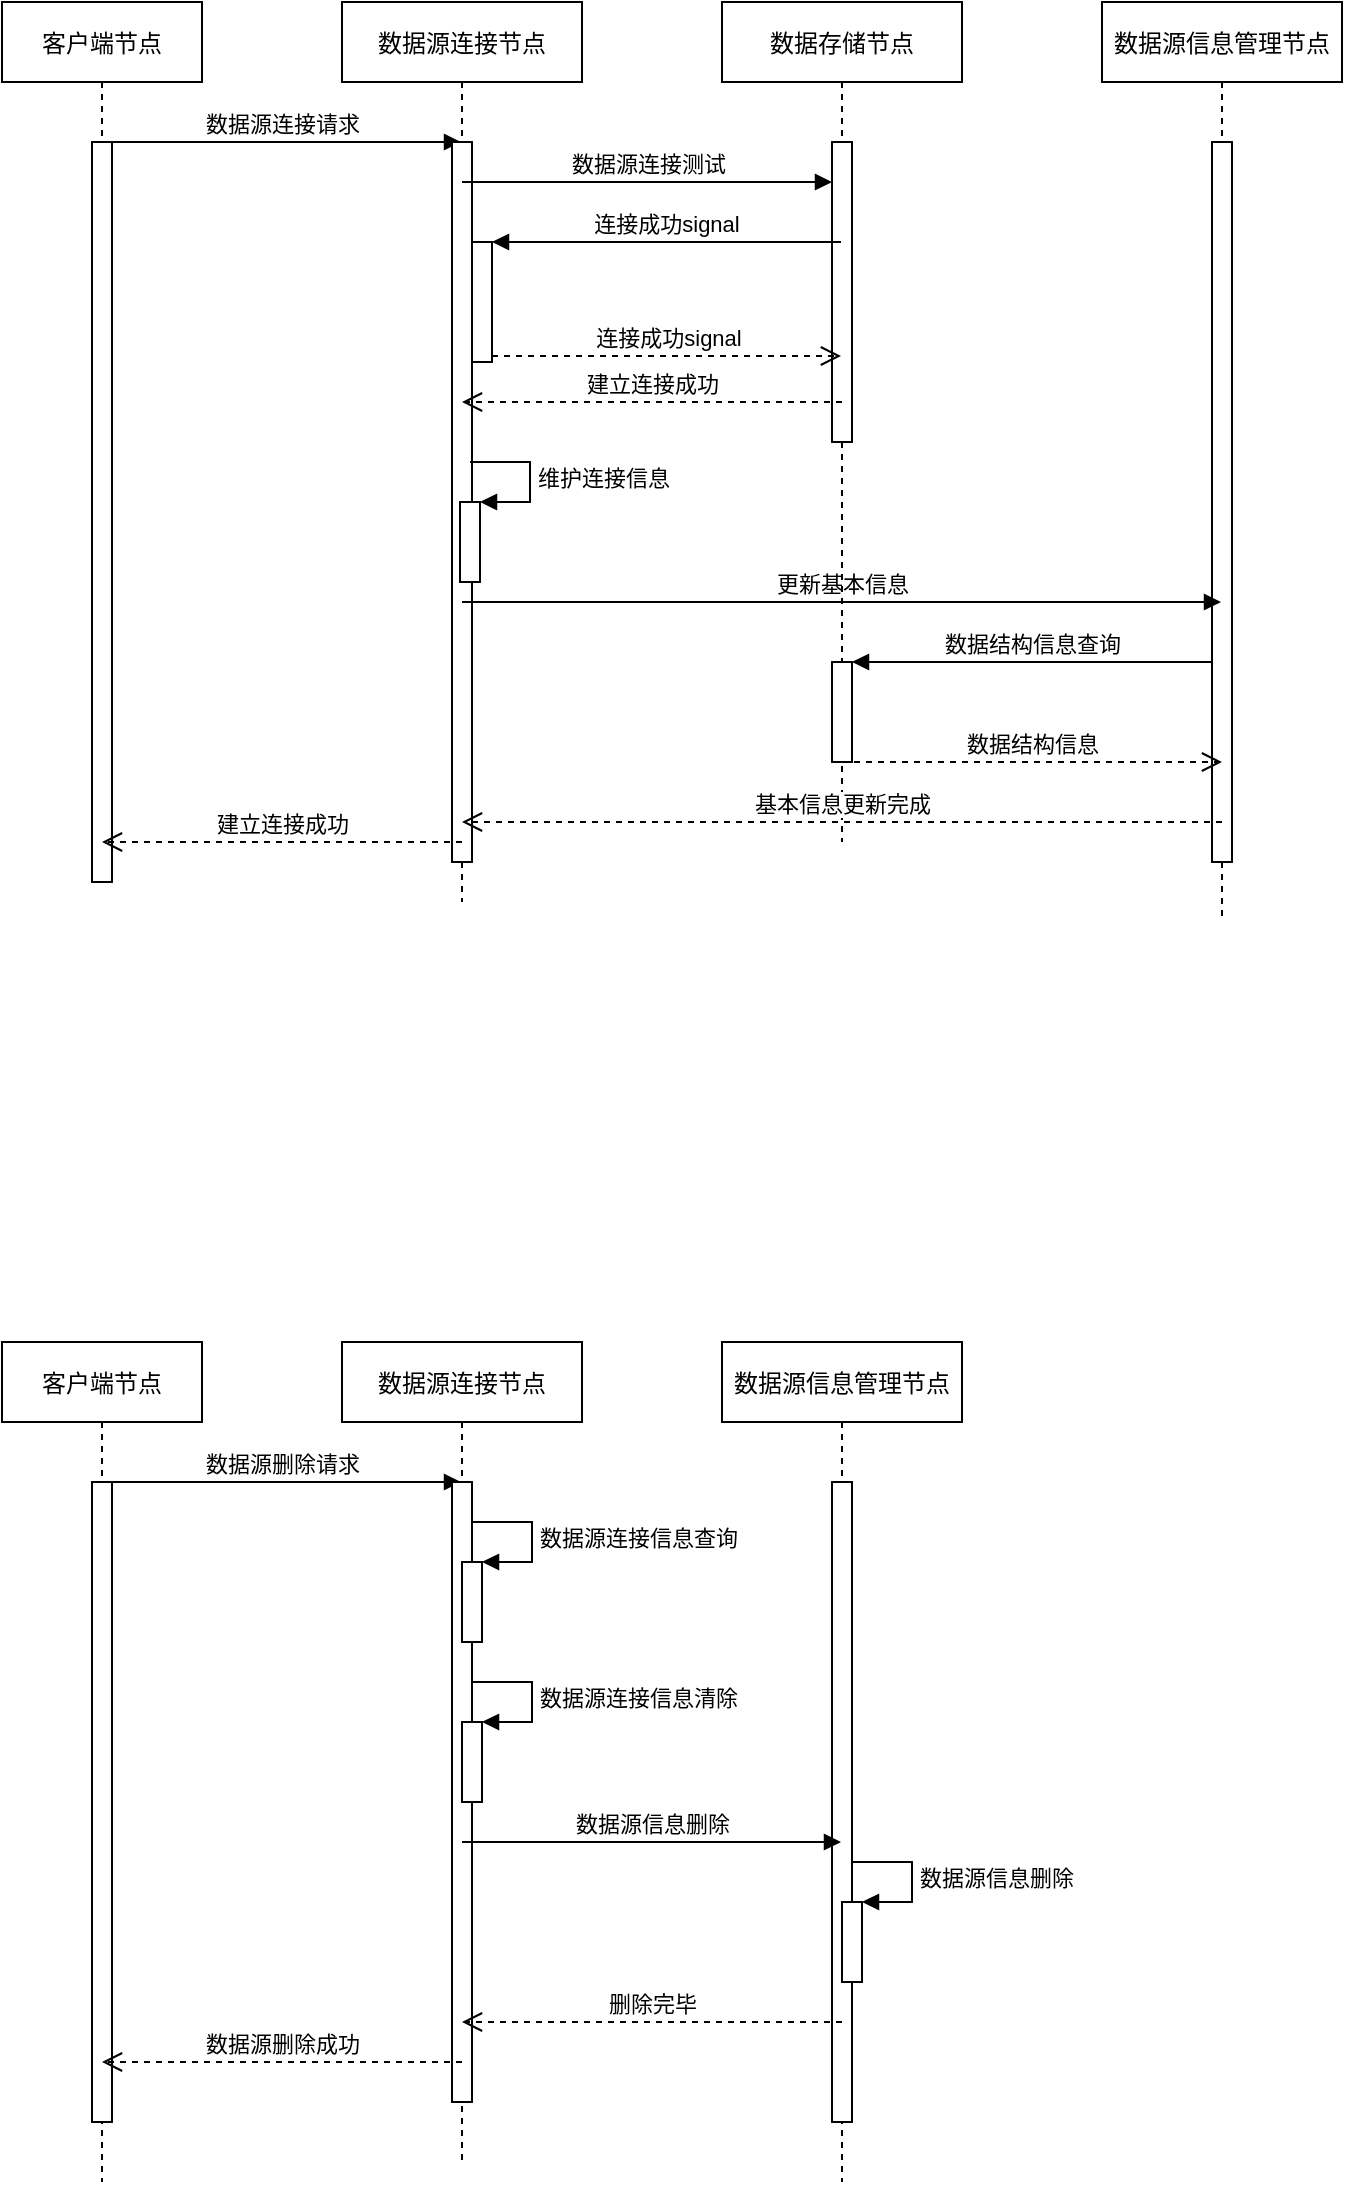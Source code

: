 <mxfile version="20.0.1" type="github">
  <diagram id="kgpKYQtTHZ0yAKxKKP6v" name="Page-1">
    <mxGraphModel dx="2130" dy="818" grid="1" gridSize="10" guides="1" tooltips="1" connect="1" arrows="1" fold="1" page="1" pageScale="1" pageWidth="850" pageHeight="1100" math="0" shadow="0">
      <root>
        <mxCell id="0" />
        <mxCell id="1" parent="0" />
        <mxCell id="3nuBFxr9cyL0pnOWT2aG-1" value="客户端节点" style="shape=umlLifeline;perimeter=lifelinePerimeter;container=1;collapsible=0;recursiveResize=0;rounded=0;shadow=0;strokeWidth=1;" parent="1" vertex="1">
          <mxGeometry x="120" y="80" width="100" height="440" as="geometry" />
        </mxCell>
        <mxCell id="3nuBFxr9cyL0pnOWT2aG-2" value="" style="points=[];perimeter=orthogonalPerimeter;rounded=0;shadow=0;strokeWidth=1;" parent="3nuBFxr9cyL0pnOWT2aG-1" vertex="1">
          <mxGeometry x="45" y="70" width="10" height="370" as="geometry" />
        </mxCell>
        <mxCell id="ng7PeLx7jzqzYdX6bXoY-5" value="数据源连接请求" style="html=1;verticalAlign=bottom;endArrow=block;rounded=0;" edge="1" parent="3nuBFxr9cyL0pnOWT2aG-1" target="ng7PeLx7jzqzYdX6bXoY-3">
          <mxGeometry width="80" relative="1" as="geometry">
            <mxPoint x="50" y="70" as="sourcePoint" />
            <mxPoint x="130" y="70" as="targetPoint" />
          </mxGeometry>
        </mxCell>
        <mxCell id="ng7PeLx7jzqzYdX6bXoY-1" value="数据源信息管理节点" style="shape=umlLifeline;perimeter=lifelinePerimeter;container=1;collapsible=0;recursiveResize=0;rounded=0;shadow=0;strokeWidth=1;" vertex="1" parent="1">
          <mxGeometry x="670" y="80" width="120" height="460" as="geometry" />
        </mxCell>
        <mxCell id="ng7PeLx7jzqzYdX6bXoY-2" value="" style="points=[];perimeter=orthogonalPerimeter;rounded=0;shadow=0;strokeWidth=1;" vertex="1" parent="ng7PeLx7jzqzYdX6bXoY-1">
          <mxGeometry x="55" y="70" width="10" height="360" as="geometry" />
        </mxCell>
        <mxCell id="ng7PeLx7jzqzYdX6bXoY-3" value="数据源连接节点" style="shape=umlLifeline;perimeter=lifelinePerimeter;container=1;collapsible=0;recursiveResize=0;rounded=0;shadow=0;strokeWidth=1;" vertex="1" parent="1">
          <mxGeometry x="290" y="80" width="120" height="450" as="geometry" />
        </mxCell>
        <mxCell id="ng7PeLx7jzqzYdX6bXoY-4" value="" style="points=[];perimeter=orthogonalPerimeter;rounded=0;shadow=0;strokeWidth=1;" vertex="1" parent="ng7PeLx7jzqzYdX6bXoY-3">
          <mxGeometry x="55" y="70" width="10" height="360" as="geometry" />
        </mxCell>
        <mxCell id="ng7PeLx7jzqzYdX6bXoY-8" value="数据源连接测试" style="html=1;verticalAlign=bottom;endArrow=block;rounded=0;" edge="1" parent="ng7PeLx7jzqzYdX6bXoY-3" target="ng7PeLx7jzqzYdX6bXoY-7">
          <mxGeometry width="80" relative="1" as="geometry">
            <mxPoint x="60" y="90" as="sourcePoint" />
            <mxPoint x="140" y="90" as="targetPoint" />
          </mxGeometry>
        </mxCell>
        <mxCell id="ng7PeLx7jzqzYdX6bXoY-11" value="" style="html=1;points=[];perimeter=orthogonalPerimeter;" vertex="1" parent="ng7PeLx7jzqzYdX6bXoY-3">
          <mxGeometry x="65" y="120" width="10" height="60" as="geometry" />
        </mxCell>
        <mxCell id="ng7PeLx7jzqzYdX6bXoY-15" value="" style="html=1;points=[];perimeter=orthogonalPerimeter;" vertex="1" parent="ng7PeLx7jzqzYdX6bXoY-3">
          <mxGeometry x="59" y="250" width="10" height="40" as="geometry" />
        </mxCell>
        <mxCell id="ng7PeLx7jzqzYdX6bXoY-16" value="维护连接信息" style="edgeStyle=orthogonalEdgeStyle;html=1;align=left;spacingLeft=2;endArrow=block;rounded=0;entryX=1;entryY=0;" edge="1" target="ng7PeLx7jzqzYdX6bXoY-15" parent="ng7PeLx7jzqzYdX6bXoY-3">
          <mxGeometry relative="1" as="geometry">
            <mxPoint x="64" y="230" as="sourcePoint" />
            <Array as="points">
              <mxPoint x="94" y="230" />
            </Array>
          </mxGeometry>
        </mxCell>
        <mxCell id="ng7PeLx7jzqzYdX6bXoY-17" value="更新基本信息" style="html=1;verticalAlign=bottom;endArrow=block;rounded=0;" edge="1" parent="ng7PeLx7jzqzYdX6bXoY-3" target="ng7PeLx7jzqzYdX6bXoY-1">
          <mxGeometry width="80" relative="1" as="geometry">
            <mxPoint x="60" y="300" as="sourcePoint" />
            <mxPoint x="140" y="300" as="targetPoint" />
          </mxGeometry>
        </mxCell>
        <mxCell id="ng7PeLx7jzqzYdX6bXoY-6" value="数据存储节点" style="shape=umlLifeline;perimeter=lifelinePerimeter;container=1;collapsible=0;recursiveResize=0;rounded=0;shadow=0;strokeWidth=1;" vertex="1" parent="1">
          <mxGeometry x="480" y="80" width="120" height="420" as="geometry" />
        </mxCell>
        <mxCell id="ng7PeLx7jzqzYdX6bXoY-7" value="" style="points=[];perimeter=orthogonalPerimeter;rounded=0;shadow=0;strokeWidth=1;" vertex="1" parent="ng7PeLx7jzqzYdX6bXoY-6">
          <mxGeometry x="55" y="70" width="10" height="150" as="geometry" />
        </mxCell>
        <mxCell id="ng7PeLx7jzqzYdX6bXoY-18" value="" style="html=1;points=[];perimeter=orthogonalPerimeter;" vertex="1" parent="ng7PeLx7jzqzYdX6bXoY-6">
          <mxGeometry x="55" y="330" width="10" height="50" as="geometry" />
        </mxCell>
        <mxCell id="ng7PeLx7jzqzYdX6bXoY-12" value="连接成功signal" style="html=1;verticalAlign=bottom;endArrow=block;entryX=1;entryY=0;rounded=0;" edge="1" target="ng7PeLx7jzqzYdX6bXoY-11" parent="1" source="ng7PeLx7jzqzYdX6bXoY-6">
          <mxGeometry relative="1" as="geometry">
            <mxPoint x="425" y="200" as="sourcePoint" />
          </mxGeometry>
        </mxCell>
        <mxCell id="ng7PeLx7jzqzYdX6bXoY-13" value="连接成功signal" style="html=1;verticalAlign=bottom;endArrow=open;dashed=1;endSize=8;exitX=1;exitY=0.95;rounded=0;" edge="1" source="ng7PeLx7jzqzYdX6bXoY-11" parent="1" target="ng7PeLx7jzqzYdX6bXoY-6">
          <mxGeometry relative="1" as="geometry">
            <mxPoint x="425" y="257" as="targetPoint" />
          </mxGeometry>
        </mxCell>
        <mxCell id="ng7PeLx7jzqzYdX6bXoY-14" value="建立连接成功" style="html=1;verticalAlign=bottom;endArrow=open;dashed=1;endSize=8;rounded=0;" edge="1" parent="1">
          <mxGeometry relative="1" as="geometry">
            <mxPoint x="540" y="280" as="sourcePoint" />
            <mxPoint x="350" y="280" as="targetPoint" />
          </mxGeometry>
        </mxCell>
        <mxCell id="ng7PeLx7jzqzYdX6bXoY-19" value="数据结构信息查询" style="html=1;verticalAlign=bottom;endArrow=block;rounded=0;" edge="1" parent="1" source="ng7PeLx7jzqzYdX6bXoY-2" target="ng7PeLx7jzqzYdX6bXoY-18">
          <mxGeometry width="80" relative="1" as="geometry">
            <mxPoint x="610" y="410" as="sourcePoint" />
            <mxPoint x="690" y="410" as="targetPoint" />
          </mxGeometry>
        </mxCell>
        <mxCell id="ng7PeLx7jzqzYdX6bXoY-20" value="数据结构信息" style="html=1;verticalAlign=bottom;endArrow=open;dashed=1;endSize=8;rounded=0;" edge="1" parent="1" source="ng7PeLx7jzqzYdX6bXoY-6">
          <mxGeometry relative="1" as="geometry">
            <mxPoint x="670" y="450" as="sourcePoint" />
            <mxPoint x="730" y="460" as="targetPoint" />
          </mxGeometry>
        </mxCell>
        <mxCell id="ng7PeLx7jzqzYdX6bXoY-21" value="基本信息更新完成" style="html=1;verticalAlign=bottom;endArrow=open;dashed=1;endSize=8;rounded=0;" edge="1" parent="1">
          <mxGeometry relative="1" as="geometry">
            <mxPoint x="730" y="490" as="sourcePoint" />
            <mxPoint x="350" y="490" as="targetPoint" />
          </mxGeometry>
        </mxCell>
        <mxCell id="ng7PeLx7jzqzYdX6bXoY-22" value="建立连接成功" style="html=1;verticalAlign=bottom;endArrow=open;dashed=1;endSize=8;rounded=0;" edge="1" parent="1" target="3nuBFxr9cyL0pnOWT2aG-1">
          <mxGeometry relative="1" as="geometry">
            <mxPoint x="350" y="500" as="sourcePoint" />
            <mxPoint x="270" y="500" as="targetPoint" />
          </mxGeometry>
        </mxCell>
        <mxCell id="ng7PeLx7jzqzYdX6bXoY-23" value="客户端节点" style="shape=umlLifeline;perimeter=lifelinePerimeter;container=1;collapsible=0;recursiveResize=0;rounded=0;shadow=0;strokeWidth=1;" vertex="1" parent="1">
          <mxGeometry x="120" y="750" width="100" height="420" as="geometry" />
        </mxCell>
        <mxCell id="ng7PeLx7jzqzYdX6bXoY-24" value="" style="points=[];perimeter=orthogonalPerimeter;rounded=0;shadow=0;strokeWidth=1;" vertex="1" parent="ng7PeLx7jzqzYdX6bXoY-23">
          <mxGeometry x="45" y="70" width="10" height="320" as="geometry" />
        </mxCell>
        <mxCell id="ng7PeLx7jzqzYdX6bXoY-25" value="数据源删除请求" style="html=1;verticalAlign=bottom;endArrow=block;rounded=0;" edge="1" parent="ng7PeLx7jzqzYdX6bXoY-23" target="ng7PeLx7jzqzYdX6bXoY-28">
          <mxGeometry width="80" relative="1" as="geometry">
            <mxPoint x="50" y="70" as="sourcePoint" />
            <mxPoint x="130" y="70" as="targetPoint" />
          </mxGeometry>
        </mxCell>
        <mxCell id="ng7PeLx7jzqzYdX6bXoY-26" value="数据源信息管理节点" style="shape=umlLifeline;perimeter=lifelinePerimeter;container=1;collapsible=0;recursiveResize=0;rounded=0;shadow=0;strokeWidth=1;" vertex="1" parent="1">
          <mxGeometry x="480" y="750" width="120" height="420" as="geometry" />
        </mxCell>
        <mxCell id="ng7PeLx7jzqzYdX6bXoY-27" value="" style="points=[];perimeter=orthogonalPerimeter;rounded=0;shadow=0;strokeWidth=1;" vertex="1" parent="ng7PeLx7jzqzYdX6bXoY-26">
          <mxGeometry x="55" y="70" width="10" height="320" as="geometry" />
        </mxCell>
        <mxCell id="ng7PeLx7jzqzYdX6bXoY-59" value="" style="html=1;points=[];perimeter=orthogonalPerimeter;" vertex="1" parent="ng7PeLx7jzqzYdX6bXoY-26">
          <mxGeometry x="60" y="280" width="10" height="40" as="geometry" />
        </mxCell>
        <mxCell id="ng7PeLx7jzqzYdX6bXoY-60" value="数据源信息删除" style="edgeStyle=orthogonalEdgeStyle;html=1;align=left;spacingLeft=2;endArrow=block;rounded=0;entryX=1;entryY=0;" edge="1" target="ng7PeLx7jzqzYdX6bXoY-59" parent="ng7PeLx7jzqzYdX6bXoY-26">
          <mxGeometry relative="1" as="geometry">
            <mxPoint x="65" y="260" as="sourcePoint" />
            <Array as="points">
              <mxPoint x="95" y="260" />
            </Array>
          </mxGeometry>
        </mxCell>
        <mxCell id="ng7PeLx7jzqzYdX6bXoY-28" value="数据源连接节点" style="shape=umlLifeline;perimeter=lifelinePerimeter;container=1;collapsible=0;recursiveResize=0;rounded=0;shadow=0;strokeWidth=1;" vertex="1" parent="1">
          <mxGeometry x="290" y="750" width="120" height="410" as="geometry" />
        </mxCell>
        <mxCell id="ng7PeLx7jzqzYdX6bXoY-29" value="" style="points=[];perimeter=orthogonalPerimeter;rounded=0;shadow=0;strokeWidth=1;" vertex="1" parent="ng7PeLx7jzqzYdX6bXoY-28">
          <mxGeometry x="55" y="70" width="10" height="310" as="geometry" />
        </mxCell>
        <mxCell id="ng7PeLx7jzqzYdX6bXoY-47" value="" style="html=1;points=[];perimeter=orthogonalPerimeter;" vertex="1" parent="ng7PeLx7jzqzYdX6bXoY-28">
          <mxGeometry x="60" y="110" width="10" height="40" as="geometry" />
        </mxCell>
        <mxCell id="ng7PeLx7jzqzYdX6bXoY-48" value="数据源连接信息查询" style="edgeStyle=orthogonalEdgeStyle;html=1;align=left;spacingLeft=2;endArrow=block;rounded=0;entryX=1;entryY=0;" edge="1" target="ng7PeLx7jzqzYdX6bXoY-47" parent="ng7PeLx7jzqzYdX6bXoY-28">
          <mxGeometry relative="1" as="geometry">
            <mxPoint x="65" y="90" as="sourcePoint" />
            <Array as="points">
              <mxPoint x="95" y="90" />
            </Array>
          </mxGeometry>
        </mxCell>
        <mxCell id="ng7PeLx7jzqzYdX6bXoY-56" value="" style="html=1;points=[];perimeter=orthogonalPerimeter;" vertex="1" parent="ng7PeLx7jzqzYdX6bXoY-28">
          <mxGeometry x="60" y="190" width="10" height="40" as="geometry" />
        </mxCell>
        <mxCell id="ng7PeLx7jzqzYdX6bXoY-57" value="数据源连接信息清除" style="edgeStyle=orthogonalEdgeStyle;html=1;align=left;spacingLeft=2;endArrow=block;rounded=0;entryX=1;entryY=0;" edge="1" parent="ng7PeLx7jzqzYdX6bXoY-28" target="ng7PeLx7jzqzYdX6bXoY-56">
          <mxGeometry relative="1" as="geometry">
            <mxPoint x="65" y="170" as="sourcePoint" />
            <Array as="points">
              <mxPoint x="95" y="170" />
            </Array>
          </mxGeometry>
        </mxCell>
        <mxCell id="ng7PeLx7jzqzYdX6bXoY-58" value="数据源信息删除" style="html=1;verticalAlign=bottom;endArrow=block;rounded=0;" edge="1" parent="ng7PeLx7jzqzYdX6bXoY-28" target="ng7PeLx7jzqzYdX6bXoY-26">
          <mxGeometry width="80" relative="1" as="geometry">
            <mxPoint x="60" y="250" as="sourcePoint" />
            <mxPoint x="140" y="250" as="targetPoint" />
          </mxGeometry>
        </mxCell>
        <mxCell id="ng7PeLx7jzqzYdX6bXoY-61" value="删除完毕" style="html=1;verticalAlign=bottom;endArrow=open;dashed=1;endSize=8;rounded=0;" edge="1" parent="1" target="ng7PeLx7jzqzYdX6bXoY-28">
          <mxGeometry relative="1" as="geometry">
            <mxPoint x="540" y="1090" as="sourcePoint" />
            <mxPoint x="460" y="1090" as="targetPoint" />
          </mxGeometry>
        </mxCell>
        <mxCell id="ng7PeLx7jzqzYdX6bXoY-62" value="数据源删除成功" style="html=1;verticalAlign=bottom;endArrow=open;dashed=1;endSize=8;rounded=0;" edge="1" parent="1" target="ng7PeLx7jzqzYdX6bXoY-23">
          <mxGeometry relative="1" as="geometry">
            <mxPoint x="350" y="1110" as="sourcePoint" />
            <mxPoint x="270" y="1110" as="targetPoint" />
          </mxGeometry>
        </mxCell>
      </root>
    </mxGraphModel>
  </diagram>
</mxfile>
